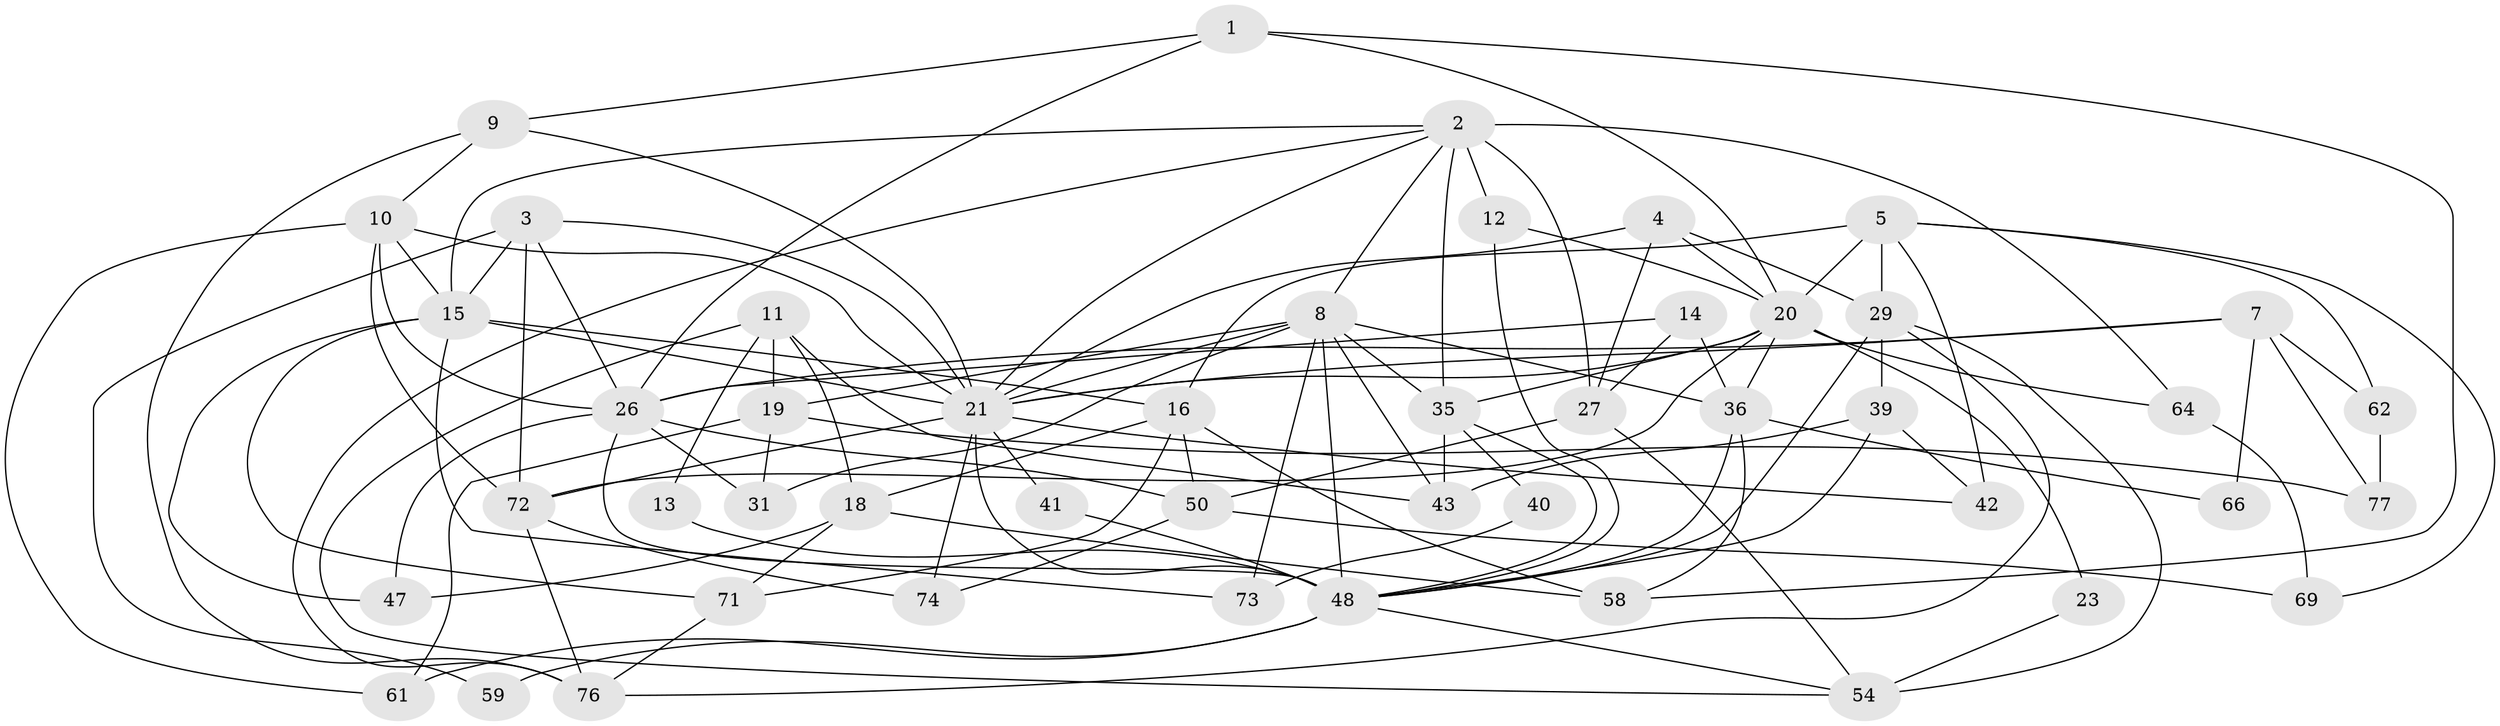 // original degree distribution, {3: 0.2839506172839506, 5: 0.13580246913580246, 6: 0.07407407407407407, 4: 0.2345679012345679, 2: 0.18518518518518517, 8: 0.037037037037037035, 7: 0.024691358024691357, 10: 0.024691358024691357}
// Generated by graph-tools (version 1.1) at 2025/18/03/04/25 18:18:29]
// undirected, 48 vertices, 117 edges
graph export_dot {
graph [start="1"]
  node [color=gray90,style=filled];
  1 [super="+32"];
  2 [super="+30"];
  3 [super="+37"];
  4 [super="+57"];
  5 [super="+51+6"];
  7;
  8 [super="+55+52+53"];
  9 [super="+24"];
  10 [super="+38"];
  11 [super="+45"];
  12 [super="+63"];
  13;
  14;
  15 [super="+56"];
  16 [super="+17+25"];
  18 [super="+33"];
  19 [super="+79"];
  20 [super="+80"];
  21 [super="+22"];
  23;
  26 [super="+34"];
  27;
  29 [super="+46"];
  31;
  35;
  36 [super="+81+65"];
  39 [super="+44"];
  40;
  41;
  42;
  43;
  47;
  48 [super="+60+70"];
  50;
  54;
  58;
  59;
  61;
  62;
  64;
  66;
  69;
  71;
  72;
  73;
  74;
  76;
  77;
  1 -- 20;
  1 -- 26;
  1 -- 58;
  1 -- 9;
  2 -- 27;
  2 -- 15;
  2 -- 64 [weight=2];
  2 -- 76;
  2 -- 35;
  2 -- 12 [weight=2];
  2 -- 8;
  2 -- 21;
  3 -- 72;
  3 -- 59;
  3 -- 26 [weight=2];
  3 -- 21 [weight=2];
  3 -- 15;
  4 -- 27;
  4 -- 20;
  4 -- 29;
  4 -- 21;
  5 -- 42 [weight=2];
  5 -- 69;
  5 -- 20 [weight=2];
  5 -- 16 [weight=2];
  5 -- 29;
  5 -- 62;
  7 -- 62;
  7 -- 66;
  7 -- 77;
  7 -- 26;
  7 -- 21;
  8 -- 73;
  8 -- 36;
  8 -- 35;
  8 -- 19;
  8 -- 43;
  8 -- 48;
  8 -- 31;
  8 -- 21;
  9 -- 76;
  9 -- 10;
  9 -- 21;
  10 -- 72;
  10 -- 61;
  10 -- 26;
  10 -- 15;
  10 -- 21;
  11 -- 18;
  11 -- 54;
  11 -- 13;
  11 -- 43;
  11 -- 19;
  12 -- 20;
  12 -- 48;
  13 -- 48;
  14 -- 27;
  14 -- 26;
  14 -- 36;
  15 -- 71;
  15 -- 16 [weight=2];
  15 -- 21;
  15 -- 73;
  15 -- 47;
  16 -- 50;
  16 -- 58;
  16 -- 18;
  16 -- 71;
  18 -- 47;
  18 -- 58;
  18 -- 71;
  19 -- 31 [weight=2];
  19 -- 61;
  19 -- 77;
  20 -- 64;
  20 -- 35;
  20 -- 36;
  20 -- 72;
  20 -- 23;
  20 -- 21;
  21 -- 72 [weight=2];
  21 -- 41;
  21 -- 42;
  21 -- 74;
  21 -- 48;
  23 -- 54;
  26 -- 47;
  26 -- 50;
  26 -- 31;
  26 -- 48;
  27 -- 50;
  27 -- 54;
  29 -- 76;
  29 -- 54;
  29 -- 48;
  29 -- 39;
  35 -- 40;
  35 -- 43;
  35 -- 48;
  36 -- 58;
  36 -- 48;
  36 -- 66;
  39 -- 42;
  39 -- 43;
  39 -- 48;
  40 -- 73;
  41 -- 48;
  48 -- 59;
  48 -- 61;
  48 -- 54;
  50 -- 69;
  50 -- 74;
  62 -- 77;
  64 -- 69;
  71 -- 76;
  72 -- 76;
  72 -- 74;
}
